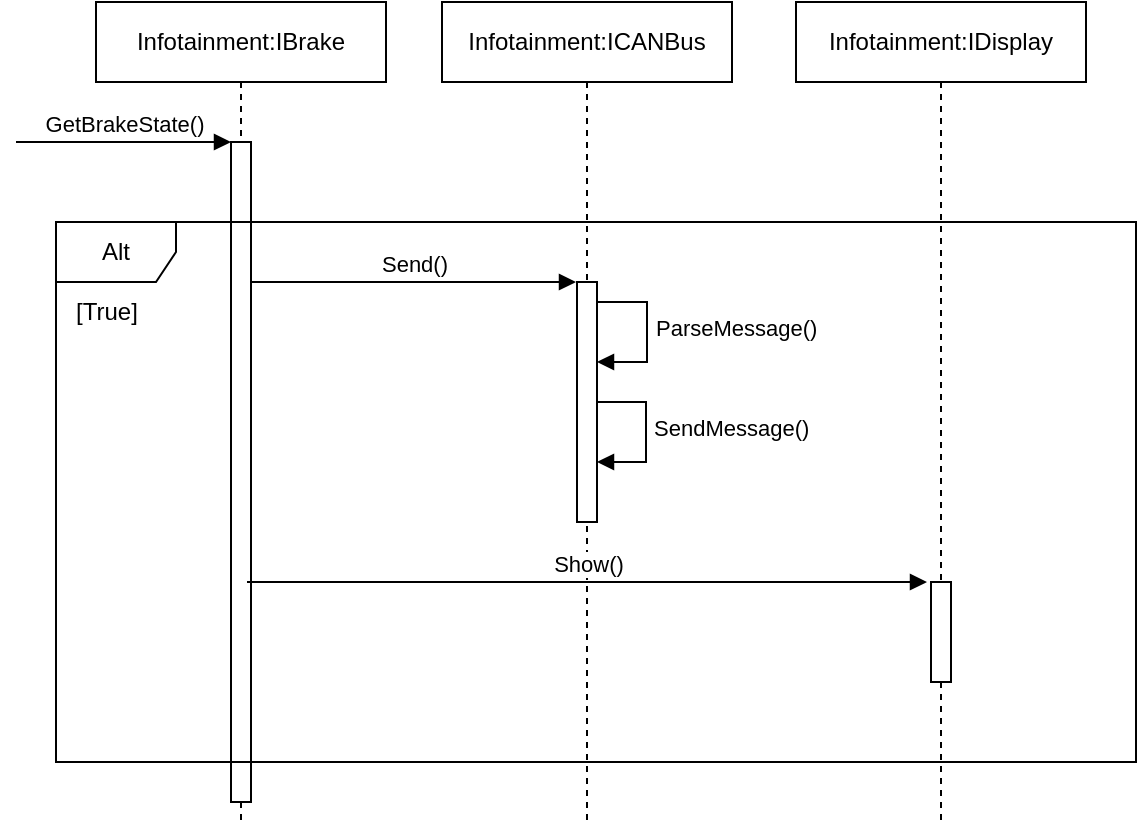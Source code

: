 <mxfile version="24.5.1" type="device">
  <diagram name="Page-1" id="mGG0X8TaIVItctZBCfHG">
    <mxGraphModel dx="1375" dy="974" grid="1" gridSize="10" guides="1" tooltips="1" connect="1" arrows="1" fold="1" page="1" pageScale="1" pageWidth="850" pageHeight="1100" math="0" shadow="0">
      <root>
        <mxCell id="0" />
        <mxCell id="1" parent="0" />
        <mxCell id="sGLZuwgg0aDiZQGmcr5o-27" value="SendMessage()" style="html=1;align=left;spacingLeft=2;endArrow=block;rounded=0;edgeStyle=orthogonalEdgeStyle;curved=0;rounded=0;" edge="1" parent="1">
          <mxGeometry relative="1" as="geometry">
            <mxPoint x="425" y="350" as="sourcePoint" />
            <Array as="points">
              <mxPoint x="455" y="380" />
            </Array>
            <mxPoint x="430.5" y="380" as="targetPoint" />
          </mxGeometry>
        </mxCell>
        <mxCell id="sGLZuwgg0aDiZQGmcr5o-2" value="Infotainment:IBrake" style="shape=umlLifeline;perimeter=lifelinePerimeter;whiteSpace=wrap;html=1;container=1;dropTarget=0;collapsible=0;recursiveResize=0;outlineConnect=0;portConstraint=eastwest;newEdgeStyle={&quot;edgeStyle&quot;:&quot;elbowEdgeStyle&quot;,&quot;elbow&quot;:&quot;vertical&quot;,&quot;curved&quot;:0,&quot;rounded&quot;:0};" vertex="1" parent="1">
          <mxGeometry x="180" y="150" width="145" height="410" as="geometry" />
        </mxCell>
        <mxCell id="sGLZuwgg0aDiZQGmcr5o-7" value="" style="html=1;points=[[0,0,0,0,5],[0,1,0,0,-5],[1,0,0,0,5],[1,1,0,0,-5]];perimeter=orthogonalPerimeter;outlineConnect=0;targetShapes=umlLifeline;portConstraint=eastwest;newEdgeStyle={&quot;curved&quot;:0,&quot;rounded&quot;:0};" vertex="1" parent="sGLZuwgg0aDiZQGmcr5o-2">
          <mxGeometry x="67.5" y="70" width="10" height="330" as="geometry" />
        </mxCell>
        <mxCell id="sGLZuwgg0aDiZQGmcr5o-8" value="GetBrakeState()" style="html=1;verticalAlign=bottom;endArrow=block;curved=0;rounded=0;" edge="1" parent="1" target="sGLZuwgg0aDiZQGmcr5o-7">
          <mxGeometry width="80" relative="1" as="geometry">
            <mxPoint x="140" y="220" as="sourcePoint" />
            <mxPoint x="240" y="220" as="targetPoint" />
          </mxGeometry>
        </mxCell>
        <mxCell id="sGLZuwgg0aDiZQGmcr5o-16" value="Infotainment:ICANBus" style="shape=umlLifeline;perimeter=lifelinePerimeter;whiteSpace=wrap;html=1;container=1;dropTarget=0;collapsible=0;recursiveResize=0;outlineConnect=0;portConstraint=eastwest;newEdgeStyle={&quot;edgeStyle&quot;:&quot;elbowEdgeStyle&quot;,&quot;elbow&quot;:&quot;vertical&quot;,&quot;curved&quot;:0,&quot;rounded&quot;:0};" vertex="1" parent="1">
          <mxGeometry x="353" y="150" width="145" height="410" as="geometry" />
        </mxCell>
        <mxCell id="sGLZuwgg0aDiZQGmcr5o-25" value="" style="html=1;points=[[0,0,0,0,5],[0,1,0,0,-5],[1,0,0,0,5],[1,1,0,0,-5]];perimeter=orthogonalPerimeter;outlineConnect=0;targetShapes=umlLifeline;portConstraint=eastwest;newEdgeStyle={&quot;curved&quot;:0,&quot;rounded&quot;:0};" vertex="1" parent="sGLZuwgg0aDiZQGmcr5o-16">
          <mxGeometry x="67.5" y="170" width="10" height="40" as="geometry" />
        </mxCell>
        <mxCell id="sGLZuwgg0aDiZQGmcr5o-26" value="ParseMessage()" style="html=1;align=left;spacingLeft=2;endArrow=block;rounded=0;edgeStyle=orthogonalEdgeStyle;curved=0;rounded=0;" edge="1" target="sGLZuwgg0aDiZQGmcr5o-25" parent="sGLZuwgg0aDiZQGmcr5o-16">
          <mxGeometry relative="1" as="geometry">
            <mxPoint x="72.5" y="150" as="sourcePoint" />
            <Array as="points">
              <mxPoint x="102.5" y="180" />
            </Array>
          </mxGeometry>
        </mxCell>
        <mxCell id="sGLZuwgg0aDiZQGmcr5o-23" value="" style="html=1;points=[[0,0,0,0,5],[0,1,0,0,-5],[1,0,0,0,5],[1,1,0,0,-5]];perimeter=orthogonalPerimeter;outlineConnect=0;targetShapes=umlLifeline;portConstraint=eastwest;newEdgeStyle={&quot;curved&quot;:0,&quot;rounded&quot;:0};" vertex="1" parent="sGLZuwgg0aDiZQGmcr5o-16">
          <mxGeometry x="67.5" y="140" width="10" height="120" as="geometry" />
        </mxCell>
        <mxCell id="sGLZuwgg0aDiZQGmcr5o-18" value="Infotainment:IDisplay" style="shape=umlLifeline;perimeter=lifelinePerimeter;whiteSpace=wrap;html=1;container=1;dropTarget=0;collapsible=0;recursiveResize=0;outlineConnect=0;portConstraint=eastwest;newEdgeStyle={&quot;edgeStyle&quot;:&quot;elbowEdgeStyle&quot;,&quot;elbow&quot;:&quot;vertical&quot;,&quot;curved&quot;:0,&quot;rounded&quot;:0};" vertex="1" parent="1">
          <mxGeometry x="530" y="150" width="145" height="410" as="geometry" />
        </mxCell>
        <mxCell id="sGLZuwgg0aDiZQGmcr5o-29" value="" style="html=1;points=[[0,0,0,0,5],[0,1,0,0,-5],[1,0,0,0,5],[1,1,0,0,-5]];perimeter=orthogonalPerimeter;outlineConnect=0;targetShapes=umlLifeline;portConstraint=eastwest;newEdgeStyle={&quot;curved&quot;:0,&quot;rounded&quot;:0};" vertex="1" parent="sGLZuwgg0aDiZQGmcr5o-18">
          <mxGeometry x="67.5" y="290" width="10" height="50" as="geometry" />
        </mxCell>
        <mxCell id="sGLZuwgg0aDiZQGmcr5o-24" value="Send()" style="html=1;verticalAlign=bottom;endArrow=block;curved=0;rounded=0;" edge="1" parent="1">
          <mxGeometry width="80" relative="1" as="geometry">
            <mxPoint x="257.5" y="290" as="sourcePoint" />
            <mxPoint x="420" y="290" as="targetPoint" />
          </mxGeometry>
        </mxCell>
        <mxCell id="sGLZuwgg0aDiZQGmcr5o-28" value="Show()" style="html=1;verticalAlign=bottom;endArrow=block;curved=0;rounded=0;" edge="1" parent="1">
          <mxGeometry width="80" relative="1" as="geometry">
            <mxPoint x="255.5" y="440" as="sourcePoint" />
            <mxPoint x="595.5" y="440" as="targetPoint" />
          </mxGeometry>
        </mxCell>
        <mxCell id="sGLZuwgg0aDiZQGmcr5o-30" value="Alt" style="shape=umlFrame;whiteSpace=wrap;html=1;pointerEvents=0;" vertex="1" parent="1">
          <mxGeometry x="160" y="260" width="540" height="270" as="geometry" />
        </mxCell>
        <mxCell id="sGLZuwgg0aDiZQGmcr5o-31" value="[True]" style="text;html=1;align=center;verticalAlign=middle;resizable=0;points=[];autosize=1;strokeColor=none;fillColor=none;" vertex="1" parent="1">
          <mxGeometry x="160" y="290" width="50" height="30" as="geometry" />
        </mxCell>
      </root>
    </mxGraphModel>
  </diagram>
</mxfile>
